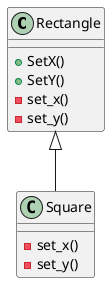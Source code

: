 @startuml

class Rectangle {
    +SetX()
    +SetY()
    -set_x()
    -set_y()
}

class Square {
    -set_x()
    -set_y()
}

Rectangle <|-down- Square

@enduml


